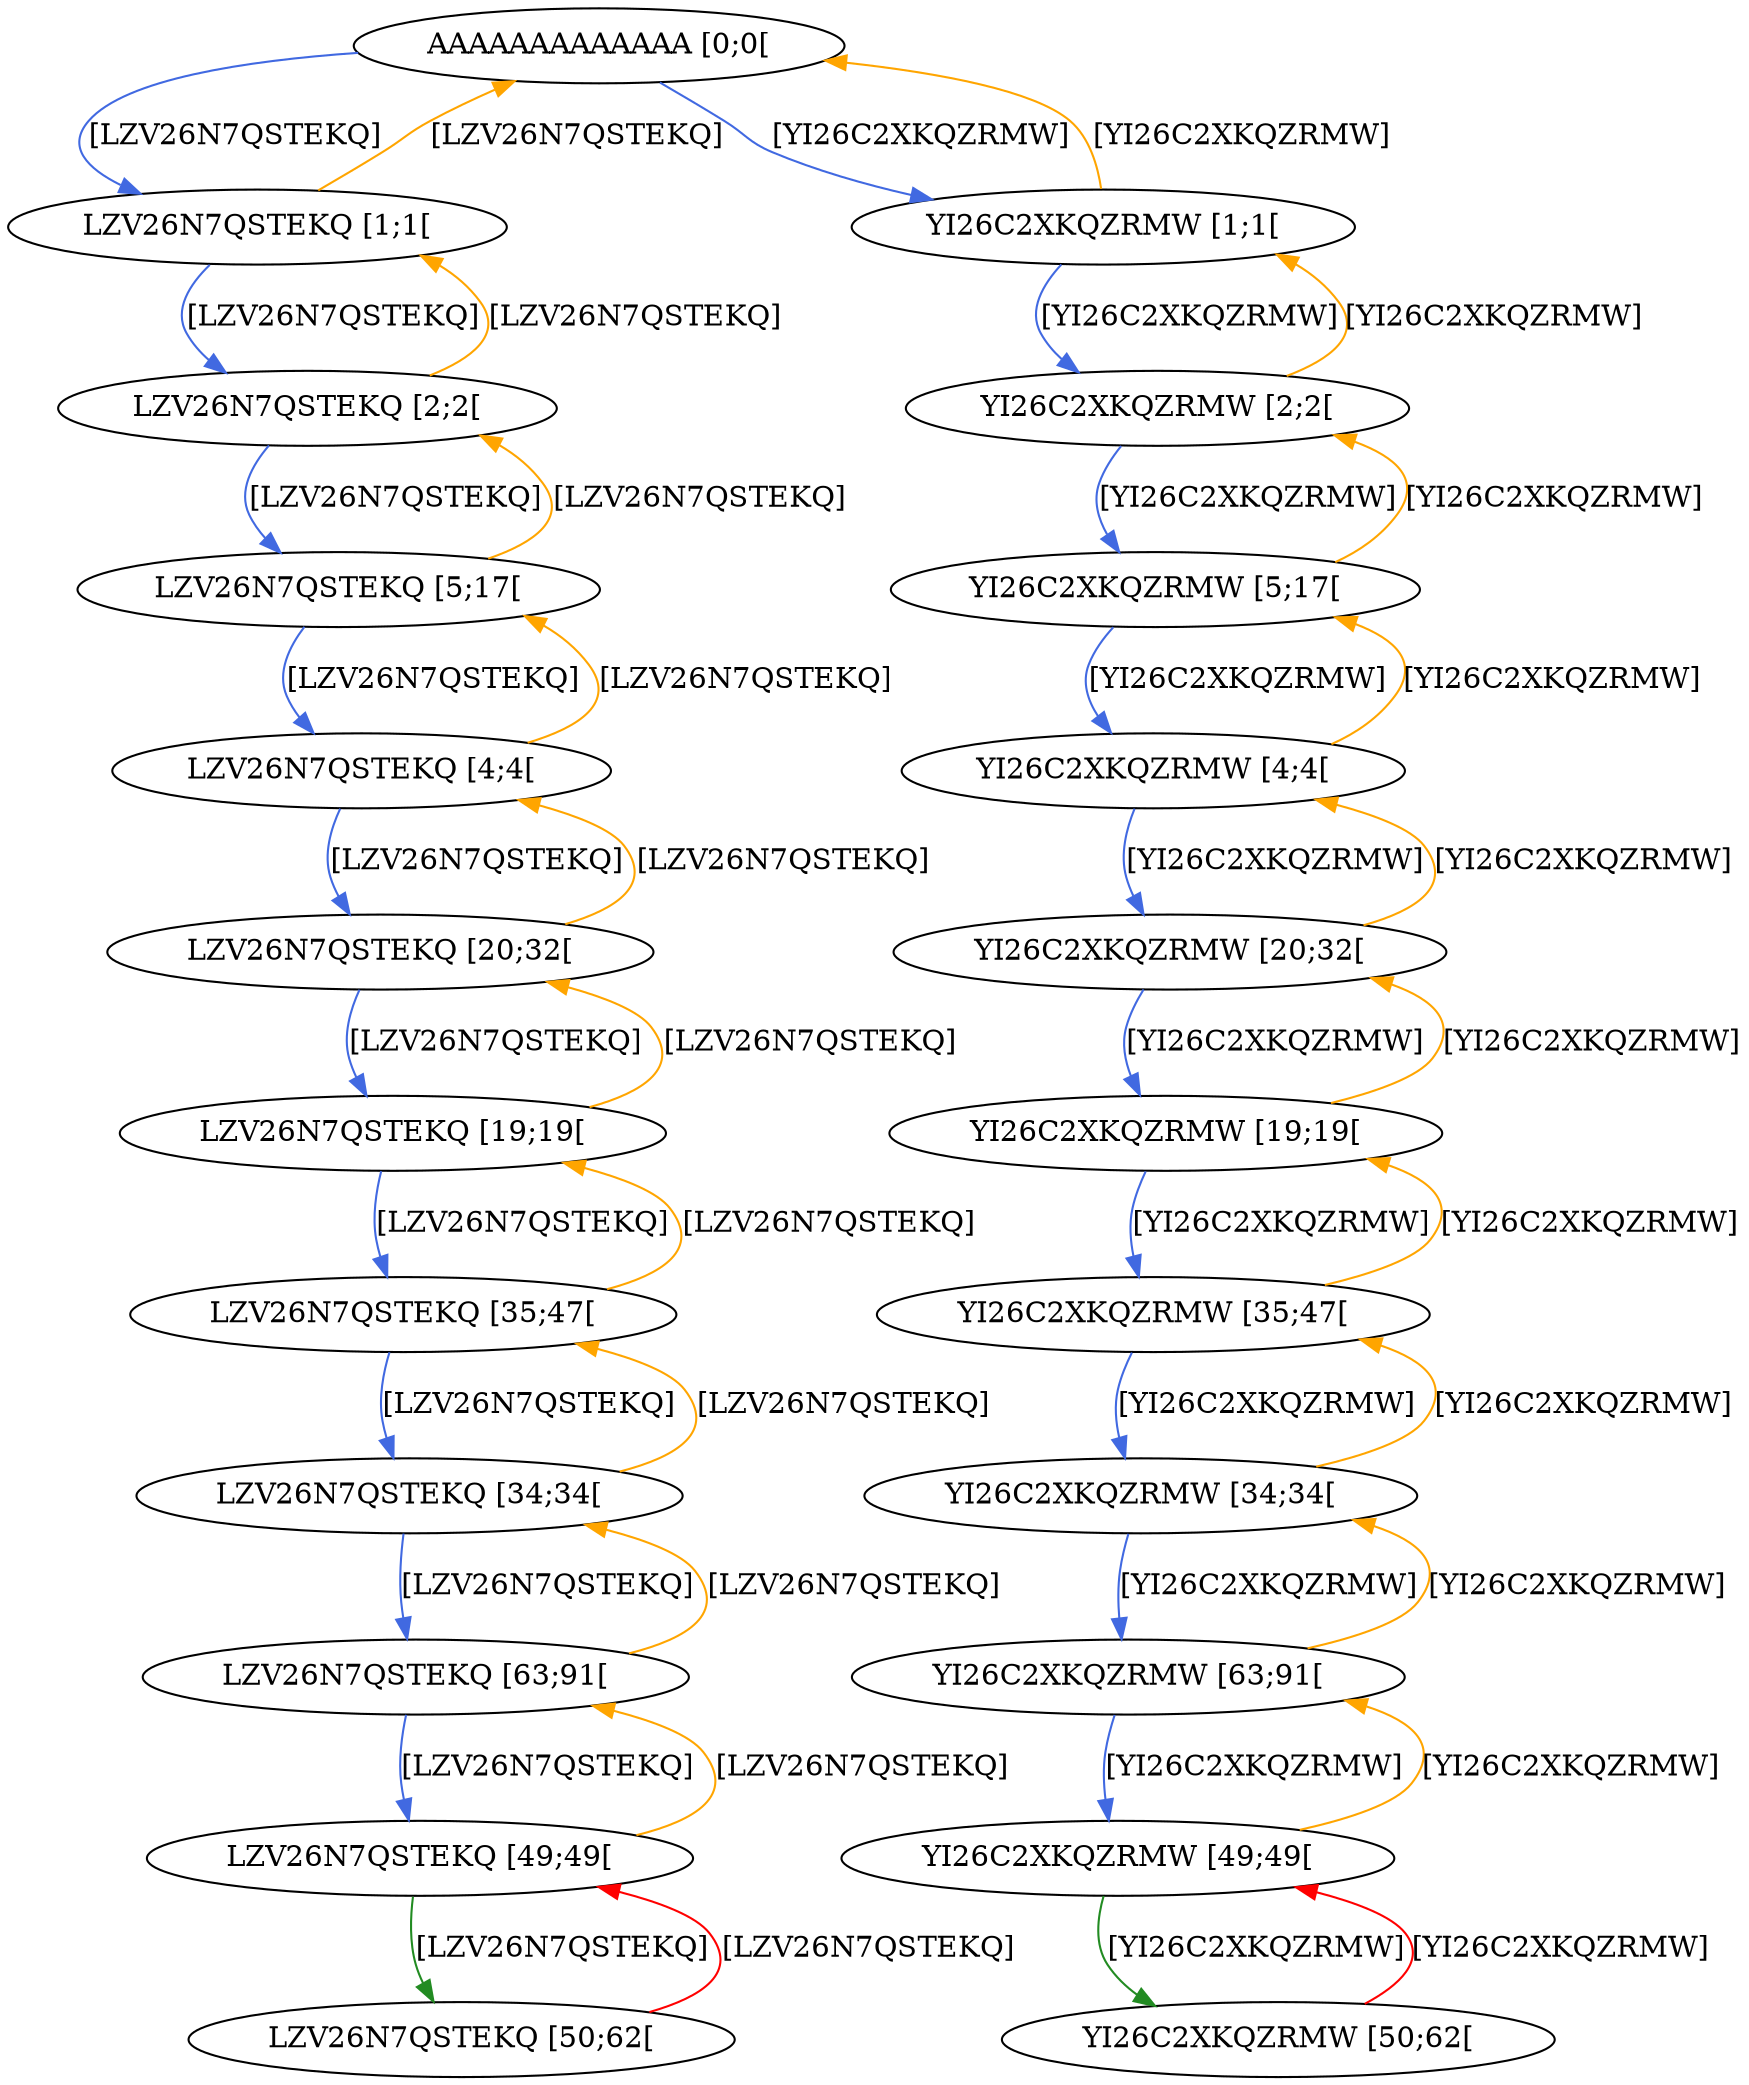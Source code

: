 digraph {
node_AAAAAAAAAAAAA_0_0[label="AAAAAAAAAAAAA [0;0["];
node_AAAAAAAAAAAAA_0_0 -> node_LZV26N7QSTEKQ_1_1 [label="[LZV26N7QSTEKQ]", color="royalblue"];
node_AAAAAAAAAAAAA_0_0 -> node_YI26C2XKQZRMW_1_1 [label="[YI26C2XKQZRMW]", color="royalblue"];
node_LZV26N7QSTEKQ_1_1[label="LZV26N7QSTEKQ [1;1["];
node_LZV26N7QSTEKQ_1_1 -> node_LZV26N7QSTEKQ_2_2 [label="[LZV26N7QSTEKQ]", color="royalblue"];
node_LZV26N7QSTEKQ_1_1 -> node_AAAAAAAAAAAAA_0_0 [label="[LZV26N7QSTEKQ]", color="orange"];
node_LZV26N7QSTEKQ_2_2[label="LZV26N7QSTEKQ [2;2["];
node_LZV26N7QSTEKQ_2_2 -> node_LZV26N7QSTEKQ_5_17 [label="[LZV26N7QSTEKQ]", color="royalblue"];
node_LZV26N7QSTEKQ_2_2 -> node_LZV26N7QSTEKQ_1_1 [label="[LZV26N7QSTEKQ]", color="orange"];
node_LZV26N7QSTEKQ_4_4[label="LZV26N7QSTEKQ [4;4["];
node_LZV26N7QSTEKQ_4_4 -> node_LZV26N7QSTEKQ_20_32 [label="[LZV26N7QSTEKQ]", color="royalblue"];
node_LZV26N7QSTEKQ_4_4 -> node_LZV26N7QSTEKQ_5_17 [label="[LZV26N7QSTEKQ]", color="orange"];
node_LZV26N7QSTEKQ_5_17[label="LZV26N7QSTEKQ [5;17["];
node_LZV26N7QSTEKQ_5_17 -> node_LZV26N7QSTEKQ_4_4 [label="[LZV26N7QSTEKQ]", color="royalblue"];
node_LZV26N7QSTEKQ_5_17 -> node_LZV26N7QSTEKQ_2_2 [label="[LZV26N7QSTEKQ]", color="orange"];
node_LZV26N7QSTEKQ_19_19[label="LZV26N7QSTEKQ [19;19["];
node_LZV26N7QSTEKQ_19_19 -> node_LZV26N7QSTEKQ_35_47 [label="[LZV26N7QSTEKQ]", color="royalblue"];
node_LZV26N7QSTEKQ_19_19 -> node_LZV26N7QSTEKQ_20_32 [label="[LZV26N7QSTEKQ]", color="orange"];
node_LZV26N7QSTEKQ_20_32[label="LZV26N7QSTEKQ [20;32["];
node_LZV26N7QSTEKQ_20_32 -> node_LZV26N7QSTEKQ_19_19 [label="[LZV26N7QSTEKQ]", color="royalblue"];
node_LZV26N7QSTEKQ_20_32 -> node_LZV26N7QSTEKQ_4_4 [label="[LZV26N7QSTEKQ]", color="orange"];
node_LZV26N7QSTEKQ_34_34[label="LZV26N7QSTEKQ [34;34["];
node_LZV26N7QSTEKQ_34_34 -> node_LZV26N7QSTEKQ_63_91 [label="[LZV26N7QSTEKQ]", color="royalblue"];
node_LZV26N7QSTEKQ_34_34 -> node_LZV26N7QSTEKQ_35_47 [label="[LZV26N7QSTEKQ]", color="orange"];
node_LZV26N7QSTEKQ_35_47[label="LZV26N7QSTEKQ [35;47["];
node_LZV26N7QSTEKQ_35_47 -> node_LZV26N7QSTEKQ_34_34 [label="[LZV26N7QSTEKQ]", color="royalblue"];
node_LZV26N7QSTEKQ_35_47 -> node_LZV26N7QSTEKQ_19_19 [label="[LZV26N7QSTEKQ]", color="orange"];
node_LZV26N7QSTEKQ_49_49[label="LZV26N7QSTEKQ [49;49["];
node_LZV26N7QSTEKQ_49_49 -> node_LZV26N7QSTEKQ_50_62 [label="[LZV26N7QSTEKQ]", color="forestgreen"];
node_LZV26N7QSTEKQ_49_49 -> node_LZV26N7QSTEKQ_63_91 [label="[LZV26N7QSTEKQ]", color="orange"];
node_LZV26N7QSTEKQ_50_62[label="LZV26N7QSTEKQ [50;62["];
node_LZV26N7QSTEKQ_50_62 -> node_LZV26N7QSTEKQ_49_49 [label="[LZV26N7QSTEKQ]", color="red"];
node_LZV26N7QSTEKQ_63_91[label="LZV26N7QSTEKQ [63;91["];
node_LZV26N7QSTEKQ_63_91 -> node_LZV26N7QSTEKQ_49_49 [label="[LZV26N7QSTEKQ]", color="royalblue"];
node_LZV26N7QSTEKQ_63_91 -> node_LZV26N7QSTEKQ_34_34 [label="[LZV26N7QSTEKQ]", color="orange"];
node_YI26C2XKQZRMW_1_1[label="YI26C2XKQZRMW [1;1["];
node_YI26C2XKQZRMW_1_1 -> node_YI26C2XKQZRMW_2_2 [label="[YI26C2XKQZRMW]", color="royalblue"];
node_YI26C2XKQZRMW_1_1 -> node_AAAAAAAAAAAAA_0_0 [label="[YI26C2XKQZRMW]", color="orange"];
node_YI26C2XKQZRMW_2_2[label="YI26C2XKQZRMW [2;2["];
node_YI26C2XKQZRMW_2_2 -> node_YI26C2XKQZRMW_5_17 [label="[YI26C2XKQZRMW]", color="royalblue"];
node_YI26C2XKQZRMW_2_2 -> node_YI26C2XKQZRMW_1_1 [label="[YI26C2XKQZRMW]", color="orange"];
node_YI26C2XKQZRMW_4_4[label="YI26C2XKQZRMW [4;4["];
node_YI26C2XKQZRMW_4_4 -> node_YI26C2XKQZRMW_20_32 [label="[YI26C2XKQZRMW]", color="royalblue"];
node_YI26C2XKQZRMW_4_4 -> node_YI26C2XKQZRMW_5_17 [label="[YI26C2XKQZRMW]", color="orange"];
node_YI26C2XKQZRMW_5_17[label="YI26C2XKQZRMW [5;17["];
node_YI26C2XKQZRMW_5_17 -> node_YI26C2XKQZRMW_4_4 [label="[YI26C2XKQZRMW]", color="royalblue"];
node_YI26C2XKQZRMW_5_17 -> node_YI26C2XKQZRMW_2_2 [label="[YI26C2XKQZRMW]", color="orange"];
node_YI26C2XKQZRMW_19_19[label="YI26C2XKQZRMW [19;19["];
node_YI26C2XKQZRMW_19_19 -> node_YI26C2XKQZRMW_35_47 [label="[YI26C2XKQZRMW]", color="royalblue"];
node_YI26C2XKQZRMW_19_19 -> node_YI26C2XKQZRMW_20_32 [label="[YI26C2XKQZRMW]", color="orange"];
node_YI26C2XKQZRMW_20_32[label="YI26C2XKQZRMW [20;32["];
node_YI26C2XKQZRMW_20_32 -> node_YI26C2XKQZRMW_19_19 [label="[YI26C2XKQZRMW]", color="royalblue"];
node_YI26C2XKQZRMW_20_32 -> node_YI26C2XKQZRMW_4_4 [label="[YI26C2XKQZRMW]", color="orange"];
node_YI26C2XKQZRMW_34_34[label="YI26C2XKQZRMW [34;34["];
node_YI26C2XKQZRMW_34_34 -> node_YI26C2XKQZRMW_63_91 [label="[YI26C2XKQZRMW]", color="royalblue"];
node_YI26C2XKQZRMW_34_34 -> node_YI26C2XKQZRMW_35_47 [label="[YI26C2XKQZRMW]", color="orange"];
node_YI26C2XKQZRMW_35_47[label="YI26C2XKQZRMW [35;47["];
node_YI26C2XKQZRMW_35_47 -> node_YI26C2XKQZRMW_34_34 [label="[YI26C2XKQZRMW]", color="royalblue"];
node_YI26C2XKQZRMW_35_47 -> node_YI26C2XKQZRMW_19_19 [label="[YI26C2XKQZRMW]", color="orange"];
node_YI26C2XKQZRMW_49_49[label="YI26C2XKQZRMW [49;49["];
node_YI26C2XKQZRMW_49_49 -> node_YI26C2XKQZRMW_50_62 [label="[YI26C2XKQZRMW]", color="forestgreen"];
node_YI26C2XKQZRMW_49_49 -> node_YI26C2XKQZRMW_63_91 [label="[YI26C2XKQZRMW]", color="orange"];
node_YI26C2XKQZRMW_50_62[label="YI26C2XKQZRMW [50;62["];
node_YI26C2XKQZRMW_50_62 -> node_YI26C2XKQZRMW_49_49 [label="[YI26C2XKQZRMW]", color="red"];
node_YI26C2XKQZRMW_63_91[label="YI26C2XKQZRMW [63;91["];
node_YI26C2XKQZRMW_63_91 -> node_YI26C2XKQZRMW_49_49 [label="[YI26C2XKQZRMW]", color="royalblue"];
node_YI26C2XKQZRMW_63_91 -> node_YI26C2XKQZRMW_34_34 [label="[YI26C2XKQZRMW]", color="orange"];
}
